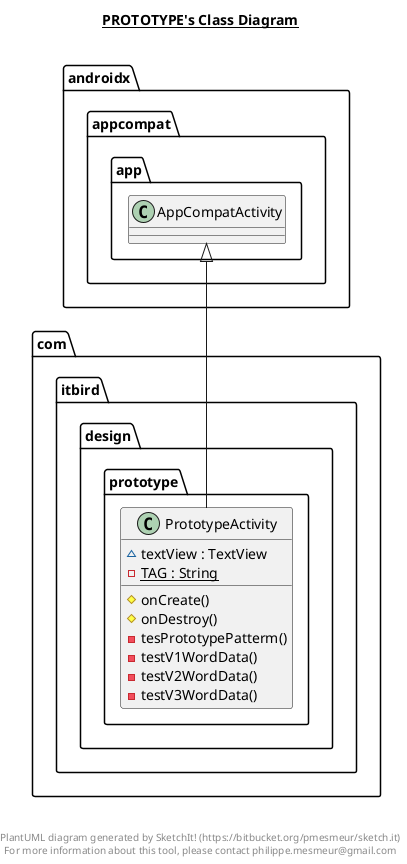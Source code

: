 @startuml

title __PROTOTYPE's Class Diagram__\n

  namespace com.itbird.design {
    namespace prototype {
      class com.itbird.design.prototype.PrototypeActivity {
          ~ textView : TextView
          {static} - TAG : String
          # onCreate()
          # onDestroy()
          - tesPrototypePatterm()
          - testV1WordData()
          - testV2WordData()
          - testV3WordData()
      }
    }
  }
  

  com.itbird.design.prototype.PrototypeActivity -up-|> androidx.appcompat.app.AppCompatActivity


right footer


PlantUML diagram generated by SketchIt! (https://bitbucket.org/pmesmeur/sketch.it)
For more information about this tool, please contact philippe.mesmeur@gmail.com
endfooter

@enduml

